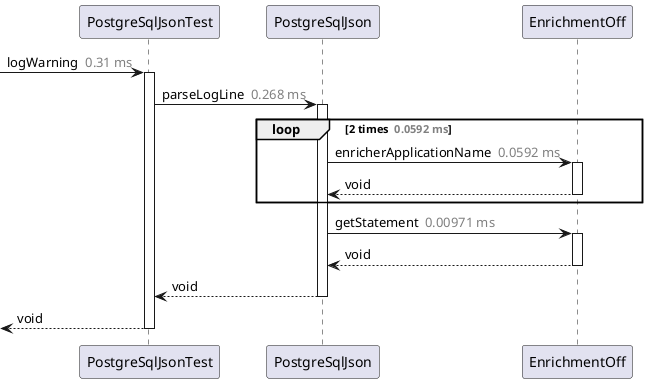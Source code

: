@startuml

participant PostgreSqlJsonTest as "PostgreSqlJsonTest"
participant PostgreSqlJson as "PostgreSqlJson"
participant EnrichmentOff as "EnrichmentOff"
  [->PostgreSqlJsonTest: logWarning <color:gray> 0.31 ms</color>
  activate PostgreSqlJsonTest
    PostgreSqlJsonTest->PostgreSqlJson: parseLogLine <color:gray> 0.268 ms</color>
    activate PostgreSqlJson
      Loop 2 times <color:gray> 0.0592 ms</color>
        PostgreSqlJson->EnrichmentOff: enricherApplicationName <color:gray> 0.0592 ms</color>
        activate EnrichmentOff
        PostgreSqlJson<--EnrichmentOff: void
        deactivate EnrichmentOff
      End
      PostgreSqlJson->EnrichmentOff: getStatement <color:gray> 0.00971 ms</color>
      activate EnrichmentOff
      PostgreSqlJson<--EnrichmentOff: void
      deactivate EnrichmentOff
    PostgreSqlJsonTest<--PostgreSqlJson: void
    deactivate PostgreSqlJson
  [<--PostgreSqlJsonTest: void
  deactivate PostgreSqlJsonTest
@enduml